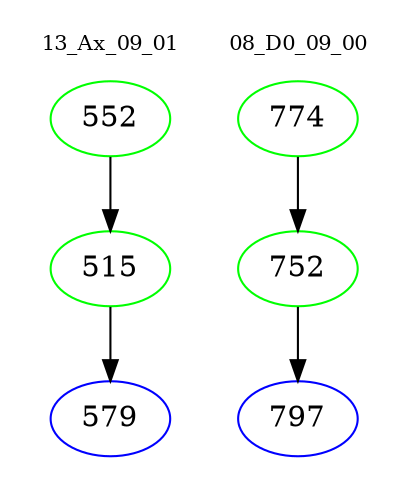 digraph{
subgraph cluster_0 {
color = white
label = "13_Ax_09_01";
fontsize=10;
T0_552 [label="552", color="green"]
T0_552 -> T0_515 [color="black"]
T0_515 [label="515", color="green"]
T0_515 -> T0_579 [color="black"]
T0_579 [label="579", color="blue"]
}
subgraph cluster_1 {
color = white
label = "08_D0_09_00";
fontsize=10;
T1_774 [label="774", color="green"]
T1_774 -> T1_752 [color="black"]
T1_752 [label="752", color="green"]
T1_752 -> T1_797 [color="black"]
T1_797 [label="797", color="blue"]
}
}
